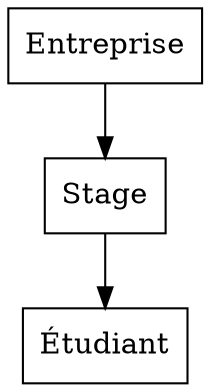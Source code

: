 // Generated by Mocodo 4.0.0
digraph {
  node [shape=box]
  "Entreprise" -> "Stage"
  "Stage" -> "Étudiant"
}
